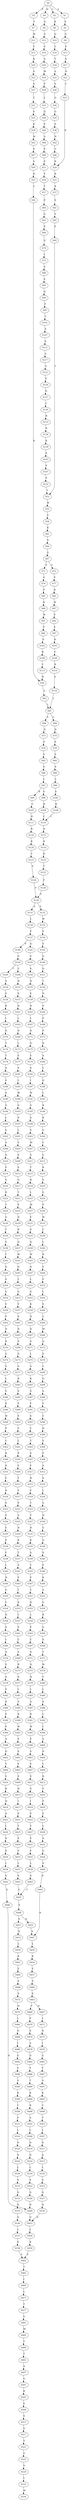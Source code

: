 strict digraph  {
	S0 -> S1 [ label = A ];
	S0 -> S2 [ label = C ];
	S0 -> S3 [ label = P ];
	S0 -> S4 [ label = H ];
	S1 -> S5 [ label = S ];
	S2 -> S6 [ label = R ];
	S3 -> S7 [ label = T ];
	S4 -> S8 [ label = G ];
	S5 -> S9 [ label = G ];
	S6 -> S10 [ label = Q ];
	S7 -> S11 [ label = W ];
	S8 -> S12 [ label = S ];
	S9 -> S13 [ label = G ];
	S10 -> S14 [ label = L ];
	S11 -> S15 [ label = V ];
	S12 -> S16 [ label = S ];
	S13 -> S17 [ label = S ];
	S14 -> S18 [ label = T ];
	S15 -> S19 [ label = K ];
	S16 -> S20 [ label = A ];
	S17 -> S21 [ label = N ];
	S18 -> S22 [ label = A ];
	S19 -> S23 [ label = S ];
	S20 -> S24 [ label = W ];
	S21 -> S25 [ label = C ];
	S22 -> S26 [ label = S ];
	S23 -> S27 [ label = S ];
	S24 -> S28 [ label = P ];
	S25 -> S29 [ label = R ];
	S26 -> S30 [ label = G ];
	S27 -> S31 [ label = T ];
	S28 -> S32 [ label = L ];
	S29 -> S33 [ label = R ];
	S30 -> S34 [ label = G ];
	S31 -> S35 [ label = P ];
	S32 -> S36 [ label = Q ];
	S33 -> S37 [ label = K ];
	S34 -> S38 [ label = S ];
	S35 -> S39 [ label = K ];
	S36 -> S40 [ label = P ];
	S37 -> S41 [ label = S ];
	S38 -> S42 [ label = N ];
	S39 -> S43 [ label = W ];
	S40 -> S44 [ label = A ];
	S41 -> S45 [ label = V ];
	S42 -> S46 [ label = C ];
	S43 -> S47 [ label = P ];
	S44 -> S48 [ label = P ];
	S45 -> S49 [ label = P ];
	S46 -> S29 [ label = R ];
	S47 -> S50 [ label = S ];
	S48 -> S51 [ label = P ];
	S49 -> S52 [ label = T ];
	S50 -> S53 [ label = R ];
	S51 -> S54 [ label = V ];
	S52 -> S55 [ label = W ];
	S53 -> S56 [ label = C ];
	S54 -> S57 [ label = T ];
	S55 -> S58 [ label = V ];
	S56 -> S59 [ label = R ];
	S57 -> S60 [ label = P ];
	S58 -> S61 [ label = K ];
	S59 -> S62 [ label = A ];
	S60 -> S63 [ label = G ];
	S61 -> S64 [ label = S ];
	S62 -> S65 [ label = L ];
	S63 -> S66 [ label = P ];
	S64 -> S67 [ label = G ];
	S65 -> S68 [ label = E ];
	S65 -> S69 [ label = G ];
	S66 -> S70 [ label = G ];
	S67 -> S71 [ label = S ];
	S67 -> S72 [ label = G ];
	S68 -> S73 [ label = D ];
	S69 -> S74 [ label = D ];
	S70 -> S75 [ label = L ];
	S71 -> S76 [ label = G ];
	S72 -> S77 [ label = P ];
	S73 -> S78 [ label = P ];
	S74 -> S79 [ label = P ];
	S75 -> S80 [ label = S ];
	S76 -> S81 [ label = P ];
	S77 -> S82 [ label = R ];
	S78 -> S83 [ label = E ];
	S79 -> S84 [ label = E ];
	S80 -> S85 [ label = E ];
	S81 -> S86 [ label = K ];
	S82 -> S87 [ label = W ];
	S83 -> S88 [ label = S ];
	S84 -> S89 [ label = S ];
	S85 -> S90 [ label = Q ];
	S86 -> S91 [ label = W ];
	S87 -> S92 [ label = P ];
	S88 -> S93 [ label = L ];
	S89 -> S94 [ label = L ];
	S90 -> S95 [ label = P ];
	S91 -> S96 [ label = P ];
	S92 -> S97 [ label = S ];
	S93 -> S98 [ label = S ];
	S93 -> S99 [ label = R ];
	S94 -> S100 [ label = S ];
	S95 -> S101 [ label = T ];
	S96 -> S102 [ label = S ];
	S97 -> S103 [ label = R ];
	S98 -> S104 [ label = R ];
	S99 -> S105 [ label = C ];
	S100 -> S106 [ label = R ];
	S101 -> S107 [ label = A ];
	S102 -> S108 [ label = R ];
	S103 -> S109 [ label = C ];
	S104 -> S110 [ label = C ];
	S105 -> S111 [ label = H ];
	S106 -> S110 [ label = C ];
	S107 -> S112 [ label = S ];
	S108 -> S113 [ label = C ];
	S109 -> S114 [ label = R ];
	S110 -> S115 [ label = H ];
	S111 -> S116 [ label = R ];
	S112 -> S117 [ label = G ];
	S113 -> S59 [ label = R ];
	S114 -> S118 [ label = A ];
	S115 -> S119 [ label = R ];
	S116 -> S120 [ label = K ];
	S117 -> S121 [ label = G ];
	S118 -> S65 [ label = L ];
	S119 -> S122 [ label = K ];
	S120 -> S123 [ label = T ];
	S121 -> S124 [ label = S ];
	S122 -> S125 [ label = T ];
	S123 -> S126 [ label = P ];
	S124 -> S127 [ label = H ];
	S125 -> S128 [ label = P ];
	S126 -> S129 [ label = P ];
	S127 -> S130 [ label = C ];
	S128 -> S129 [ label = P ];
	S129 -> S131 [ label = A ];
	S129 -> S132 [ label = P ];
	S130 -> S133 [ label = R ];
	S131 -> S134 [ label = L ];
	S132 -> S135 [ label = W ];
	S133 -> S136 [ label = R ];
	S134 -> S137 [ label = P ];
	S135 -> S138 [ label = P ];
	S136 -> S139 [ label = K ];
	S137 -> S140 [ label = P ];
	S137 -> S141 [ label = Q ];
	S138 -> S142 [ label = S ];
	S139 -> S143 [ label = S ];
	S140 -> S144 [ label = G ];
	S141 -> S145 [ label = G ];
	S142 -> S146 [ label = G ];
	S143 -> S147 [ label = V ];
	S144 -> S148 [ label = C ];
	S144 -> S149 [ label = T ];
	S145 -> S150 [ label = S ];
	S146 -> S151 [ label = Q ];
	S147 -> S152 [ label = P ];
	S148 -> S153 [ label = N ];
	S149 -> S154 [ label = S ];
	S150 -> S155 [ label = N ];
	S151 -> S156 [ label = T ];
	S152 -> S52 [ label = T ];
	S153 -> S157 [ label = E ];
	S154 -> S158 [ label = E ];
	S155 -> S159 [ label = E ];
	S156 -> S160 [ label = N ];
	S157 -> S161 [ label = N ];
	S158 -> S162 [ label = R ];
	S159 -> S163 [ label = N ];
	S160 -> S164 [ label = V ];
	S161 -> S165 [ label = L ];
	S162 -> S166 [ label = L ];
	S163 -> S167 [ label = L ];
	S164 -> S168 [ label = P ];
	S165 -> S169 [ label = N ];
	S166 -> S170 [ label = D ];
	S167 -> S171 [ label = N ];
	S168 -> S172 [ label = P ];
	S169 -> S173 [ label = L ];
	S170 -> S174 [ label = T ];
	S171 -> S175 [ label = Q ];
	S172 -> S176 [ label = R ];
	S173 -> S177 [ label = E ];
	S174 -> S178 [ label = T ];
	S175 -> S179 [ label = E ];
	S176 -> S180 [ label = A ];
	S177 -> S181 [ label = S ];
	S178 -> S182 [ label = S ];
	S179 -> S183 [ label = S ];
	S180 -> S184 [ label = L ];
	S181 -> S185 [ label = I ];
	S182 -> S186 [ label = V ];
	S183 -> S187 [ label = I ];
	S184 -> S188 [ label = D ];
	S185 -> S189 [ label = W ];
	S186 -> S190 [ label = A ];
	S187 -> S191 [ label = W ];
	S188 -> S192 [ label = L ];
	S189 -> S193 [ label = G ];
	S190 -> S194 [ label = G ];
	S191 -> S195 [ label = G ];
	S192 -> S196 [ label = R ];
	S193 -> S197 [ label = P ];
	S194 -> S198 [ label = L ];
	S195 -> S199 [ label = S ];
	S196 -> S200 [ label = R ];
	S197 -> S201 [ label = L ];
	S198 -> S202 [ label = G ];
	S199 -> S203 [ label = V ];
	S200 -> S204 [ label = G ];
	S201 -> S205 [ label = V ];
	S202 -> S206 [ label = A ];
	S203 -> S207 [ label = M ];
	S204 -> S208 [ label = C ];
	S205 -> S209 [ label = S ];
	S206 -> S210 [ label = D ];
	S207 -> S211 [ label = S ];
	S208 -> S212 [ label = G ];
	S209 -> S213 [ label = P ];
	S210 -> S214 [ label = P ];
	S211 -> S215 [ label = T ];
	S212 -> S216 [ label = R ];
	S213 -> S217 [ label = G ];
	S214 -> S218 [ label = G ];
	S215 -> S219 [ label = N ];
	S216 -> S220 [ label = S ];
	S217 -> S221 [ label = T ];
	S218 -> S222 [ label = R ];
	S219 -> S223 [ label = L ];
	S220 -> S224 [ label = G ];
	S221 -> S225 [ label = V ];
	S222 -> S226 [ label = T ];
	S223 -> S227 [ label = M ];
	S224 -> S228 [ label = P ];
	S225 -> S229 [ label = D ];
	S226 -> S230 [ label = G ];
	S227 -> S231 [ label = E ];
	S228 -> S232 [ label = W ];
	S229 -> S233 [ label = R ];
	S230 -> S234 [ label = T ];
	S231 -> S235 [ label = G ];
	S232 -> S236 [ label = C ];
	S233 -> S237 [ label = Q ];
	S234 -> S238 [ label = V ];
	S235 -> S239 [ label = Q ];
	S236 -> S240 [ label = L ];
	S237 -> S241 [ label = W ];
	S238 -> S242 [ label = T ];
	S239 -> S243 [ label = W ];
	S240 -> S244 [ label = R ];
	S241 -> S245 [ label = Q ];
	S242 -> S246 [ label = Q ];
	S243 -> S247 [ label = Q ];
	S244 -> S248 [ label = V ];
	S245 -> S249 [ label = L ];
	S246 -> S250 [ label = S ];
	S247 -> S251 [ label = L ];
	S248 -> S252 [ label = V ];
	S249 -> S253 [ label = G ];
	S250 -> S254 [ label = G ];
	S251 -> S255 [ label = G ];
	S252 -> S256 [ label = L ];
	S253 -> S257 [ label = V ];
	S254 -> S258 [ label = V ];
	S255 -> S259 [ label = K ];
	S256 -> S260 [ label = S ];
	S257 -> S261 [ label = S ];
	S258 -> S262 [ label = P ];
	S259 -> S263 [ label = N ];
	S260 -> S264 [ label = C ];
	S261 -> S265 [ label = D ];
	S262 -> S266 [ label = Q ];
	S263 -> S267 [ label = D ];
	S264 -> S268 [ label = M ];
	S265 -> S269 [ label = P ];
	S266 -> S270 [ label = R ];
	S267 -> S271 [ label = S ];
	S268 -> S272 [ label = Q ];
	S269 -> S273 [ label = A ];
	S270 -> S274 [ label = G ];
	S271 -> S275 [ label = L ];
	S272 -> S276 [ label = S ];
	S273 -> S277 [ label = G ];
	S274 -> S278 [ label = G ];
	S275 -> S279 [ label = A ];
	S276 -> S280 [ label = C ];
	S277 -> S281 [ label = R ];
	S278 -> S282 [ label = L ];
	S279 -> S283 [ label = K ];
	S280 -> S284 [ label = G ];
	S281 -> S285 [ label = S ];
	S282 -> S286 [ label = V ];
	S283 -> S287 [ label = S ];
	S284 -> S288 [ label = A ];
	S285 -> S289 [ label = F ];
	S286 -> S290 [ label = K ];
	S287 -> S291 [ label = F ];
	S288 -> S292 [ label = F ];
	S289 -> S293 [ label = P ];
	S290 -> S294 [ label = W ];
	S291 -> S295 [ label = S ];
	S292 -> S296 [ label = C ];
	S293 -> S297 [ label = C ];
	S294 -> S298 [ label = P ];
	S295 -> S299 [ label = C ];
	S296 -> S300 [ label = H ];
	S297 -> S301 [ label = L ];
	S298 -> S302 [ label = C ];
	S299 -> S303 [ label = T ];
	S300 -> S304 [ label = V ];
	S301 -> S305 [ label = P ];
	S302 -> S306 [ label = R ];
	S303 -> S307 [ label = S ];
	S304 -> S308 [ label = P ];
	S305 -> S309 [ label = F ];
	S306 -> S310 [ label = D ];
	S307 -> S311 [ label = F ];
	S308 -> S312 [ label = A ];
	S309 -> S313 [ label = Y ];
	S310 -> S314 [ label = E ];
	S311 -> S315 [ label = H ];
	S312 -> S316 [ label = S ];
	S313 -> S317 [ label = F ];
	S314 -> S318 [ label = D ];
	S315 -> S319 [ label = F ];
	S316 -> S320 [ label = L ];
	S317 -> S321 [ label = P ];
	S318 -> S322 [ label = S ];
	S319 -> S323 [ label = T ];
	S320 -> S324 [ label = A ];
	S321 -> S325 [ label = A ];
	S322 -> S326 [ label = E ];
	S323 -> S327 [ label = T ];
	S324 -> S328 [ label = H ];
	S325 -> S329 [ label = N ];
	S326 -> S330 [ label = F ];
	S327 -> S331 [ label = N ];
	S328 -> S332 [ label = G ];
	S329 -> S333 [ label = K ];
	S330 -> S334 [ label = P ];
	S331 -> S335 [ label = K ];
	S332 -> S336 [ label = G ];
	S333 -> S337 [ label = T ];
	S334 -> S338 [ label = F ];
	S335 -> S339 [ label = A ];
	S336 -> S340 [ label = S ];
	S337 -> S341 [ label = A ];
	S338 -> S342 [ label = L ];
	S339 -> S343 [ label = T ];
	S340 -> S344 [ label = P ];
	S341 -> S345 [ label = E ];
	S342 -> S346 [ label = H ];
	S343 -> S347 [ label = E ];
	S344 -> S348 [ label = K ];
	S345 -> S349 [ label = T ];
	S346 -> S350 [ label = G ];
	S347 -> S351 [ label = T ];
	S348 -> S352 [ label = A ];
	S349 -> S353 [ label = R ];
	S350 -> S354 [ label = C ];
	S351 -> S355 [ label = R ];
	S352 -> S356 [ label = G ];
	S353 -> S357 [ label = I ];
	S354 -> S358 [ label = N ];
	S355 -> S359 [ label = L ];
	S356 -> S360 [ label = R ];
	S357 -> S361 [ label = P ];
	S358 -> S362 [ label = S ];
	S359 -> S363 [ label = P ];
	S360 -> S364 [ label = G ];
	S361 -> S365 [ label = C ];
	S362 -> S366 [ label = L ];
	S363 -> S367 [ label = C ];
	S364 -> S368 [ label = S ];
	S365 -> S369 [ label = A ];
	S366 -> S370 [ label = A ];
	S367 -> S371 [ label = S ];
	S368 -> S372 [ label = T ];
	S369 -> S373 [ label = R ];
	S370 -> S374 [ label = G ];
	S371 -> S375 [ label = Q ];
	S372 -> S376 [ label = W ];
	S373 -> S377 [ label = S ];
	S374 -> S378 [ label = A ];
	S375 -> S379 [ label = N ];
	S376 -> S380 [ label = C ];
	S377 -> S381 [ label = I ];
	S378 -> S382 [ label = S ];
	S379 -> S383 [ label = L ];
	S380 -> S384 [ label = L ];
	S381 -> S385 [ label = V ];
	S382 -> S386 [ label = R ];
	S383 -> S387 [ label = A ];
	S384 -> S388 [ label = S ];
	S385 -> S389 [ label = R ];
	S386 -> S390 [ label = P ];
	S387 -> S391 [ label = R ];
	S388 -> S392 [ label = L ];
	S389 -> S393 [ label = W ];
	S390 -> S394 [ label = S ];
	S391 -> S395 [ label = W ];
	S392 -> S396 [ label = I ];
	S393 -> S397 [ label = P ];
	S394 -> S398 [ label = A ];
	S395 -> S399 [ label = P ];
	S396 -> S400 [ label = A ];
	S397 -> S401 [ label = S ];
	S398 -> S402 [ label = D ];
	S399 -> S403 [ label = S ];
	S400 -> S404 [ label = N ];
	S401 -> S405 [ label = E ];
	S402 -> S406 [ label = Y ];
	S403 -> S407 [ label = E ];
	S404 -> S408 [ label = L ];
	S405 -> S409 [ label = E ];
	S406 -> S410 [ label = S ];
	S407 -> S411 [ label = E ];
	S408 -> S412 [ label = D ];
	S409 -> S413 [ label = H ];
	S410 -> S414 [ label = K ];
	S411 -> S415 [ label = S ];
	S412 -> S416 [ label = F ];
	S413 -> S417 [ label = I ];
	S414 -> S418 [ label = H ];
	S415 -> S419 [ label = I ];
	S416 -> S420 [ label = P ];
	S417 -> S421 [ label = E ];
	S418 -> S422 [ label = A ];
	S419 -> S423 [ label = E ];
	S420 -> S424 [ label = F ];
	S421 -> S425 [ label = Y ];
	S422 -> S426 [ label = L ];
	S423 -> S427 [ label = Y ];
	S424 -> S428 [ label = L ];
	S425 -> S429 [ label = P ];
	S426 -> S430 [ label = D ];
	S427 -> S431 [ label = P ];
	S428 -> S432 [ label = S ];
	S429 -> S433 [ label = F ];
	S430 -> S434 [ label = D ];
	S431 -> S435 [ label = F ];
	S432 -> S436 [ label = G ];
	S433 -> S437 [ label = L ];
	S434 -> S438 [ label = L ];
	S435 -> S439 [ label = L ];
	S436 -> S440 [ label = S ];
	S437 -> S441 [ label = S ];
	S438 -> S442 [ label = S ];
	S439 -> S443 [ label = S ];
	S440 -> S444 [ label = K ];
	S441 -> S445 [ label = G ];
	S442 -> S446 [ label = Q ];
	S443 -> S445 [ label = G ];
	S444 -> S447 [ label = N ];
	S445 -> S448 [ label = S ];
	S446 -> S449 [ label = N ];
	S447 -> S450 [ label = L ];
	S448 -> S451 [ label = Q ];
	S448 -> S452 [ label = K ];
	S449 -> S453 [ label = Q ];
	S450 -> S454 [ label = K ];
	S451 -> S455 [ label = N ];
	S452 -> S447 [ label = N ];
	S453 -> S456 [ label = L ];
	S454 -> S457 [ label = E ];
	S455 -> S458 [ label = L ];
	S456 -> S459 [ label = K ];
	S457 -> S460 [ label = A ];
	S458 -> S461 [ label = K ];
	S459 -> S462 [ label = E ];
	S460 -> S463 [ label = S ];
	S461 -> S464 [ label = E ];
	S462 -> S465 [ label = T ];
	S463 -> S466 [ label = Y ];
	S463 -> S467 [ label = H ];
	S464 -> S468 [ label = S ];
	S465 -> S469 [ label = I ];
	S466 -> S470 [ label = P ];
	S467 -> S471 [ label = L ];
	S468 -> S472 [ label = S ];
	S469 -> S473 [ label = L ];
	S470 -> S474 [ label = S ];
	S471 -> S475 [ label = N ];
	S472 -> S476 [ label = H ];
	S473 -> S477 [ label = T ];
	S474 -> S478 [ label = A ];
	S475 -> S479 [ label = I ];
	S476 -> S480 [ label = L ];
	S477 -> S481 [ label = V ];
	S478 -> S482 [ label = D ];
	S479 -> S483 [ label = G ];
	S480 -> S484 [ label = N ];
	S481 -> S485 [ label = M ];
	S482 -> S486 [ label = Y ];
	S483 -> S487 [ label = F ];
	S484 -> S488 [ label = I ];
	S485 -> S489 [ label = T ];
	S486 -> S490 [ label = T ];
	S487 -> S491 [ label = A ];
	S488 -> S492 [ label = S ];
	S489 -> S493 [ label = T ];
	S490 -> S494 [ label = K ];
	S491 -> S495 [ label = K ];
	S492 -> S496 [ label = Y ];
	S493 -> S497 [ label = A ];
	S494 -> S498 [ label = R ];
	S495 -> S499 [ label = C ];
	S496 -> S500 [ label = A ];
	S497 -> S501 [ label = G ];
	S498 -> S502 [ label = A ];
	S499 -> S503 [ label = T ];
	S500 -> S504 [ label = K ];
	S501 -> S505 [ label = K ];
	S502 -> S506 [ label = L ];
	S503 -> S507 [ label = L ];
	S504 -> S508 [ label = C ];
	S505 -> S509 [ label = E ];
	S506 -> S510 [ label = D ];
	S507 -> S511 [ label = D ];
	S508 -> S512 [ label = P ];
	S509 -> S513 [ label = S ];
	S510 -> S514 [ label = D ];
	S511 -> S515 [ label = D ];
	S512 -> S516 [ label = L ];
	S513 -> S517 [ label = S ];
	S514 -> S518 [ label = L ];
	S515 -> S519 [ label = L ];
	S516 -> S520 [ label = D ];
	S517 -> S521 [ label = V ];
	S518 -> S522 [ label = S ];
	S519 -> S523 [ label = S ];
	S520 -> S524 [ label = N ];
	S521 -> S525 [ label = G ];
	S522 -> S526 [ label = Q ];
	S523 -> S527 [ label = Q ];
	S524 -> S528 [ label = L ];
	S525 -> S529 [ label = V ];
	S526 -> S449 [ label = N ];
	S527 -> S530 [ label = N ];
	S528 -> S531 [ label = S ];
	S529 -> S532 [ label = L ];
	S530 -> S453 [ label = Q ];
	S531 -> S533 [ label = Q ];
	S532 -> S534 [ label = M ];
	S533 -> S535 [ label = N ];
	S535 -> S536 [ label = Q ];
	S536 -> S537 [ label = L ];
	S537 -> S538 [ label = K ];
	S538 -> S462 [ label = E ];
}
